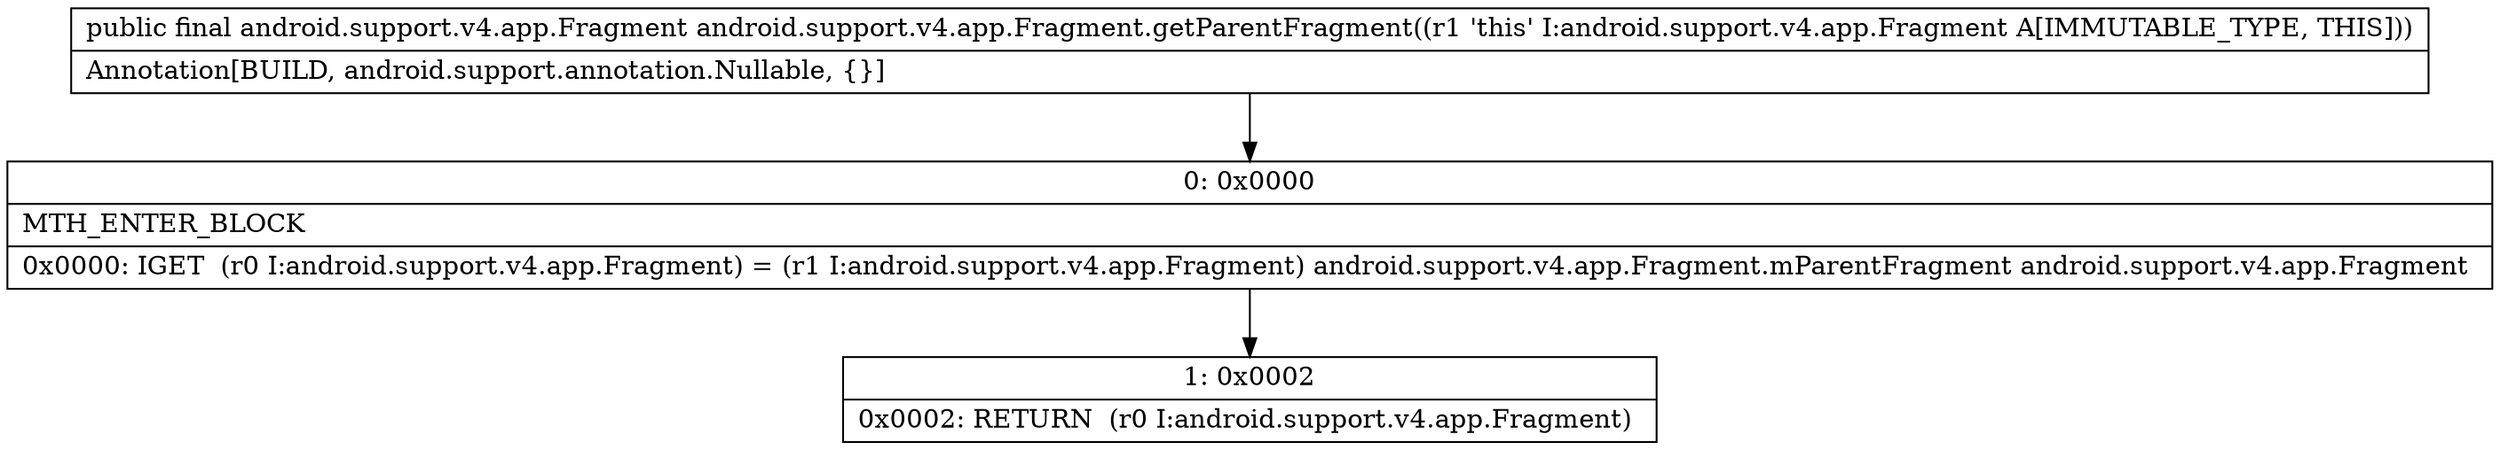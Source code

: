 digraph "CFG forandroid.support.v4.app.Fragment.getParentFragment()Landroid\/support\/v4\/app\/Fragment;" {
Node_0 [shape=record,label="{0\:\ 0x0000|MTH_ENTER_BLOCK\l|0x0000: IGET  (r0 I:android.support.v4.app.Fragment) = (r1 I:android.support.v4.app.Fragment) android.support.v4.app.Fragment.mParentFragment android.support.v4.app.Fragment \l}"];
Node_1 [shape=record,label="{1\:\ 0x0002|0x0002: RETURN  (r0 I:android.support.v4.app.Fragment) \l}"];
MethodNode[shape=record,label="{public final android.support.v4.app.Fragment android.support.v4.app.Fragment.getParentFragment((r1 'this' I:android.support.v4.app.Fragment A[IMMUTABLE_TYPE, THIS]))  | Annotation[BUILD, android.support.annotation.Nullable, \{\}]\l}"];
MethodNode -> Node_0;
Node_0 -> Node_1;
}

